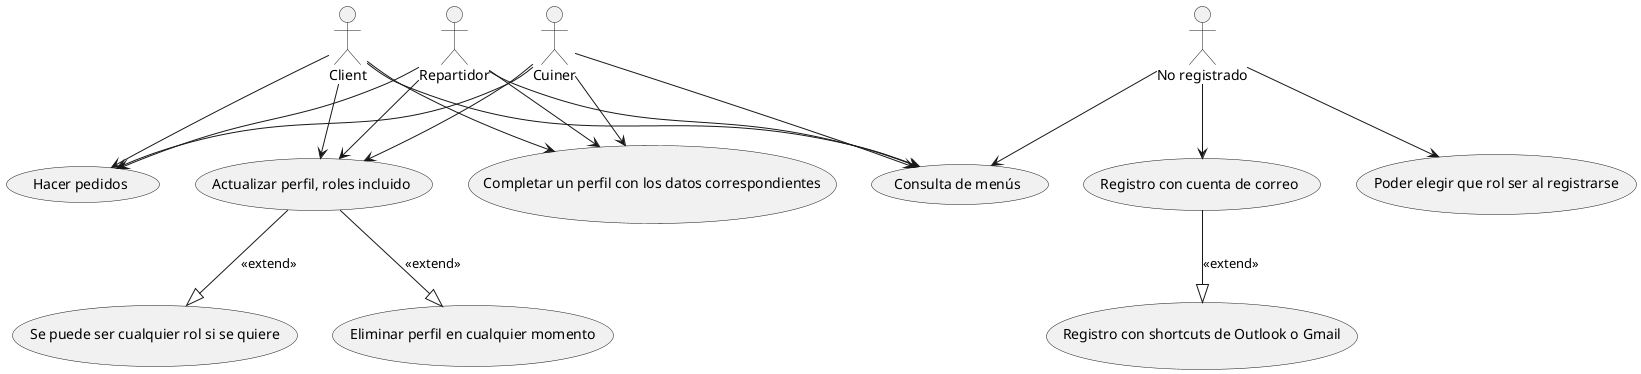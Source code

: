 @startuml
:Client: as cl
:Cuiner: as cu
:Repartidor: as r
:No registrado: as n


(Consulta de menús) as R1
(Hacer pedidos) as R2
(Registro con cuenta de correo) as R3
(Registro con shortcuts de Outlook o Gmail) as R4
(Completar un perfil con los datos correspondientes) as R5
(Actualizar perfil, roles incluido) as R6
(Eliminar perfil en cualquier momento) as R7
(Poder elegir que rol ser al registrarse) as R8
(Se puede ser cualquier rol si se quiere) as R9

cl --> R1
cu --> R1
r --> R1
n --> R1
cl --> R2
cu --> R2
r --> R2
n --> R3
cl --> R5
cu --> R5
r --> R5
cl --> R6
cu --> R6
r --> R6
n --> R8


R3 --|> R4: <<extend>>
R6 --|> R7 : <<extend>>
R6 --|> R9 : <<extend>>
@enduml